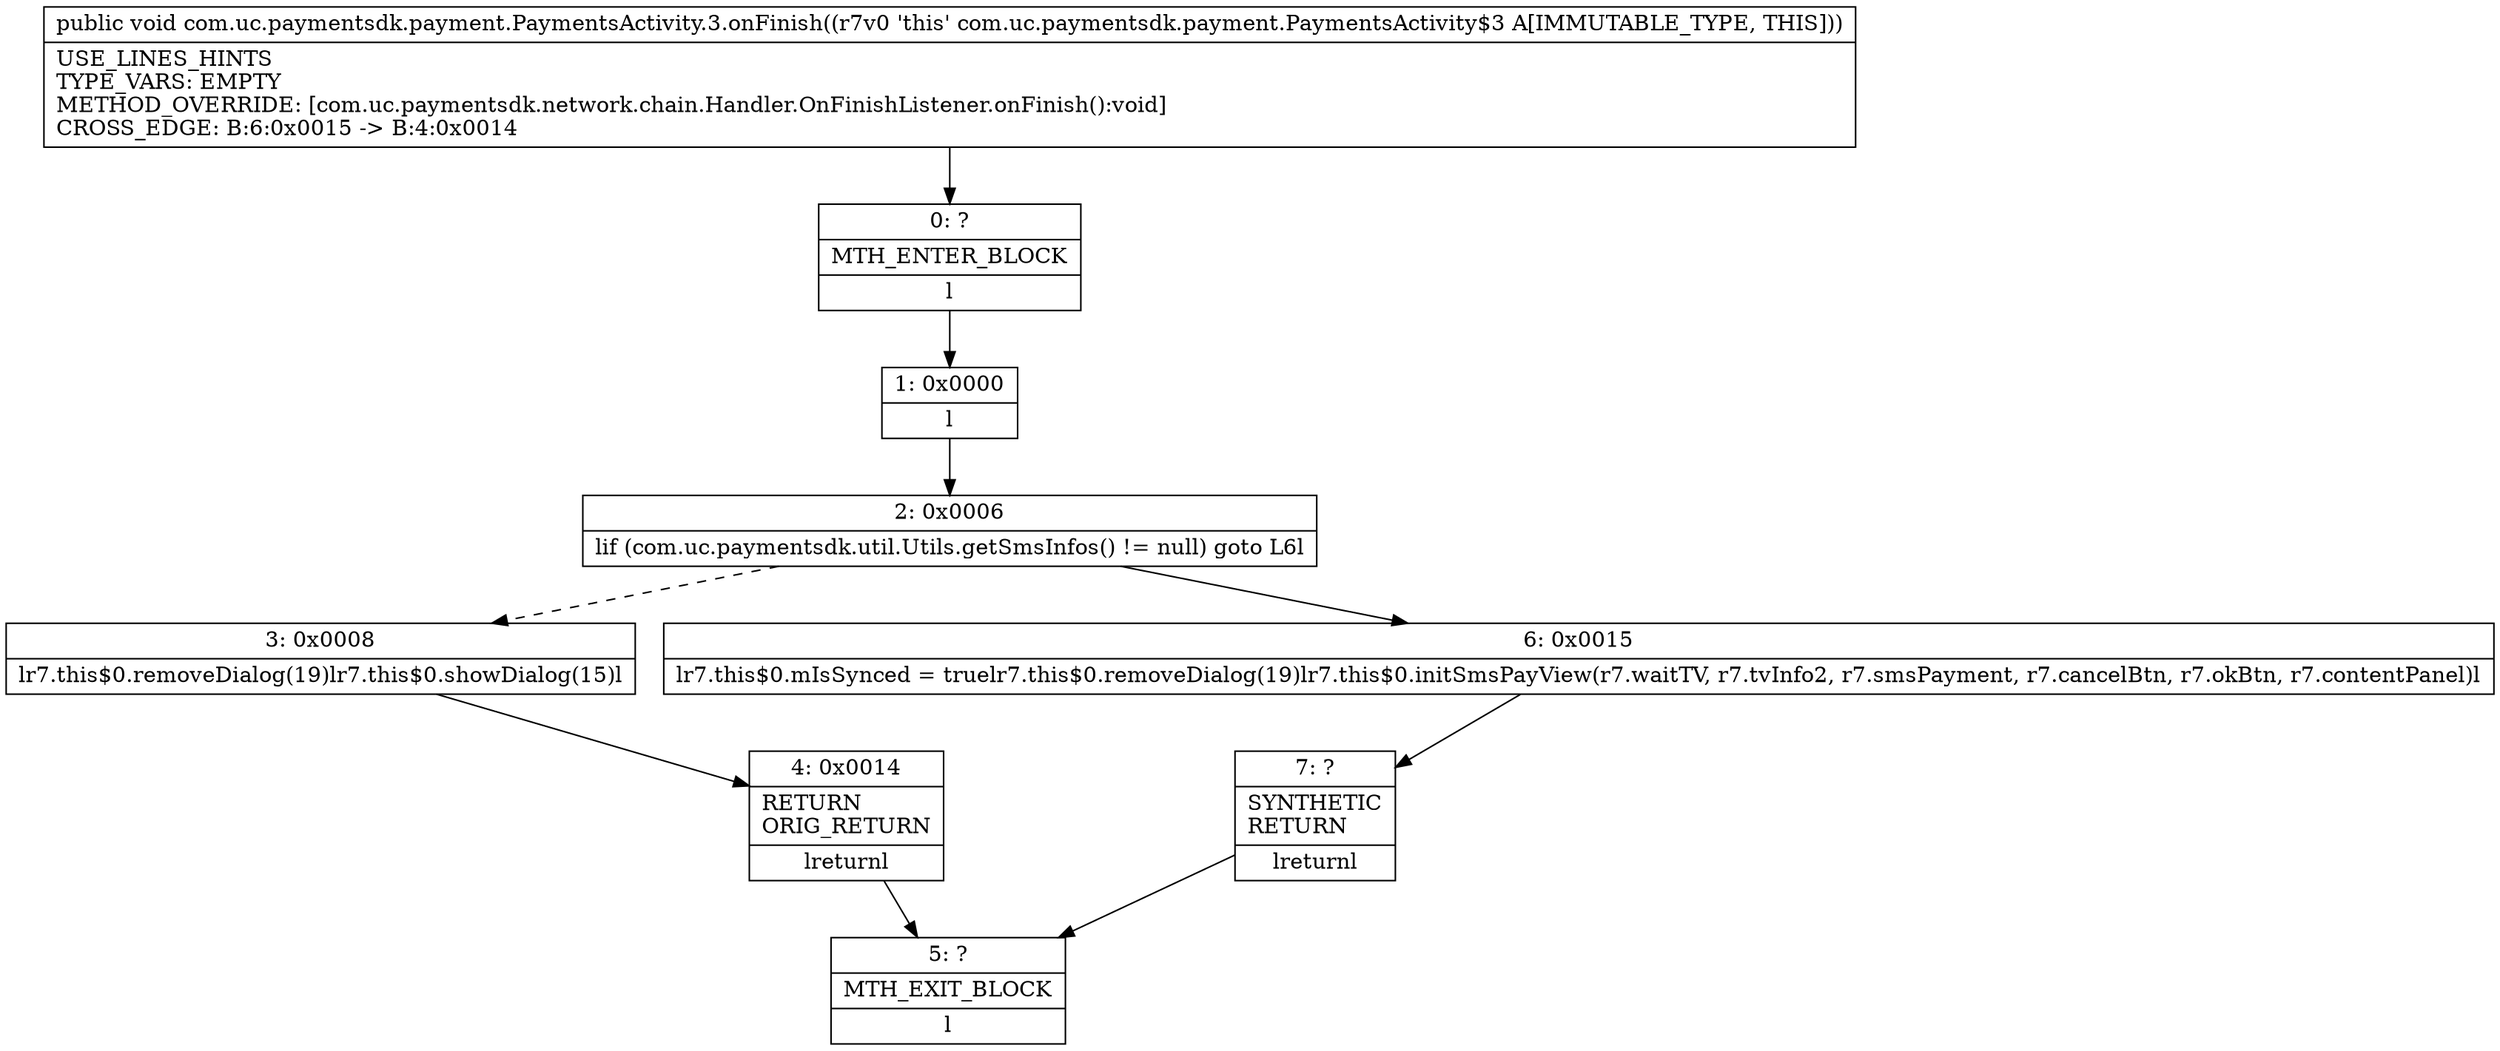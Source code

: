 digraph "CFG forcom.uc.paymentsdk.payment.PaymentsActivity.3.onFinish()V" {
Node_0 [shape=record,label="{0\:\ ?|MTH_ENTER_BLOCK\l|l}"];
Node_1 [shape=record,label="{1\:\ 0x0000|l}"];
Node_2 [shape=record,label="{2\:\ 0x0006|lif (com.uc.paymentsdk.util.Utils.getSmsInfos() != null) goto L6l}"];
Node_3 [shape=record,label="{3\:\ 0x0008|lr7.this$0.removeDialog(19)lr7.this$0.showDialog(15)l}"];
Node_4 [shape=record,label="{4\:\ 0x0014|RETURN\lORIG_RETURN\l|lreturnl}"];
Node_5 [shape=record,label="{5\:\ ?|MTH_EXIT_BLOCK\l|l}"];
Node_6 [shape=record,label="{6\:\ 0x0015|lr7.this$0.mIsSynced = truelr7.this$0.removeDialog(19)lr7.this$0.initSmsPayView(r7.waitTV, r7.tvInfo2, r7.smsPayment, r7.cancelBtn, r7.okBtn, r7.contentPanel)l}"];
Node_7 [shape=record,label="{7\:\ ?|SYNTHETIC\lRETURN\l|lreturnl}"];
MethodNode[shape=record,label="{public void com.uc.paymentsdk.payment.PaymentsActivity.3.onFinish((r7v0 'this' com.uc.paymentsdk.payment.PaymentsActivity$3 A[IMMUTABLE_TYPE, THIS]))  | USE_LINES_HINTS\lTYPE_VARS: EMPTY\lMETHOD_OVERRIDE: [com.uc.paymentsdk.network.chain.Handler.OnFinishListener.onFinish():void]\lCROSS_EDGE: B:6:0x0015 \-\> B:4:0x0014\l}"];
MethodNode -> Node_0;
Node_0 -> Node_1;
Node_1 -> Node_2;
Node_2 -> Node_3[style=dashed];
Node_2 -> Node_6;
Node_3 -> Node_4;
Node_4 -> Node_5;
Node_6 -> Node_7;
Node_7 -> Node_5;
}

